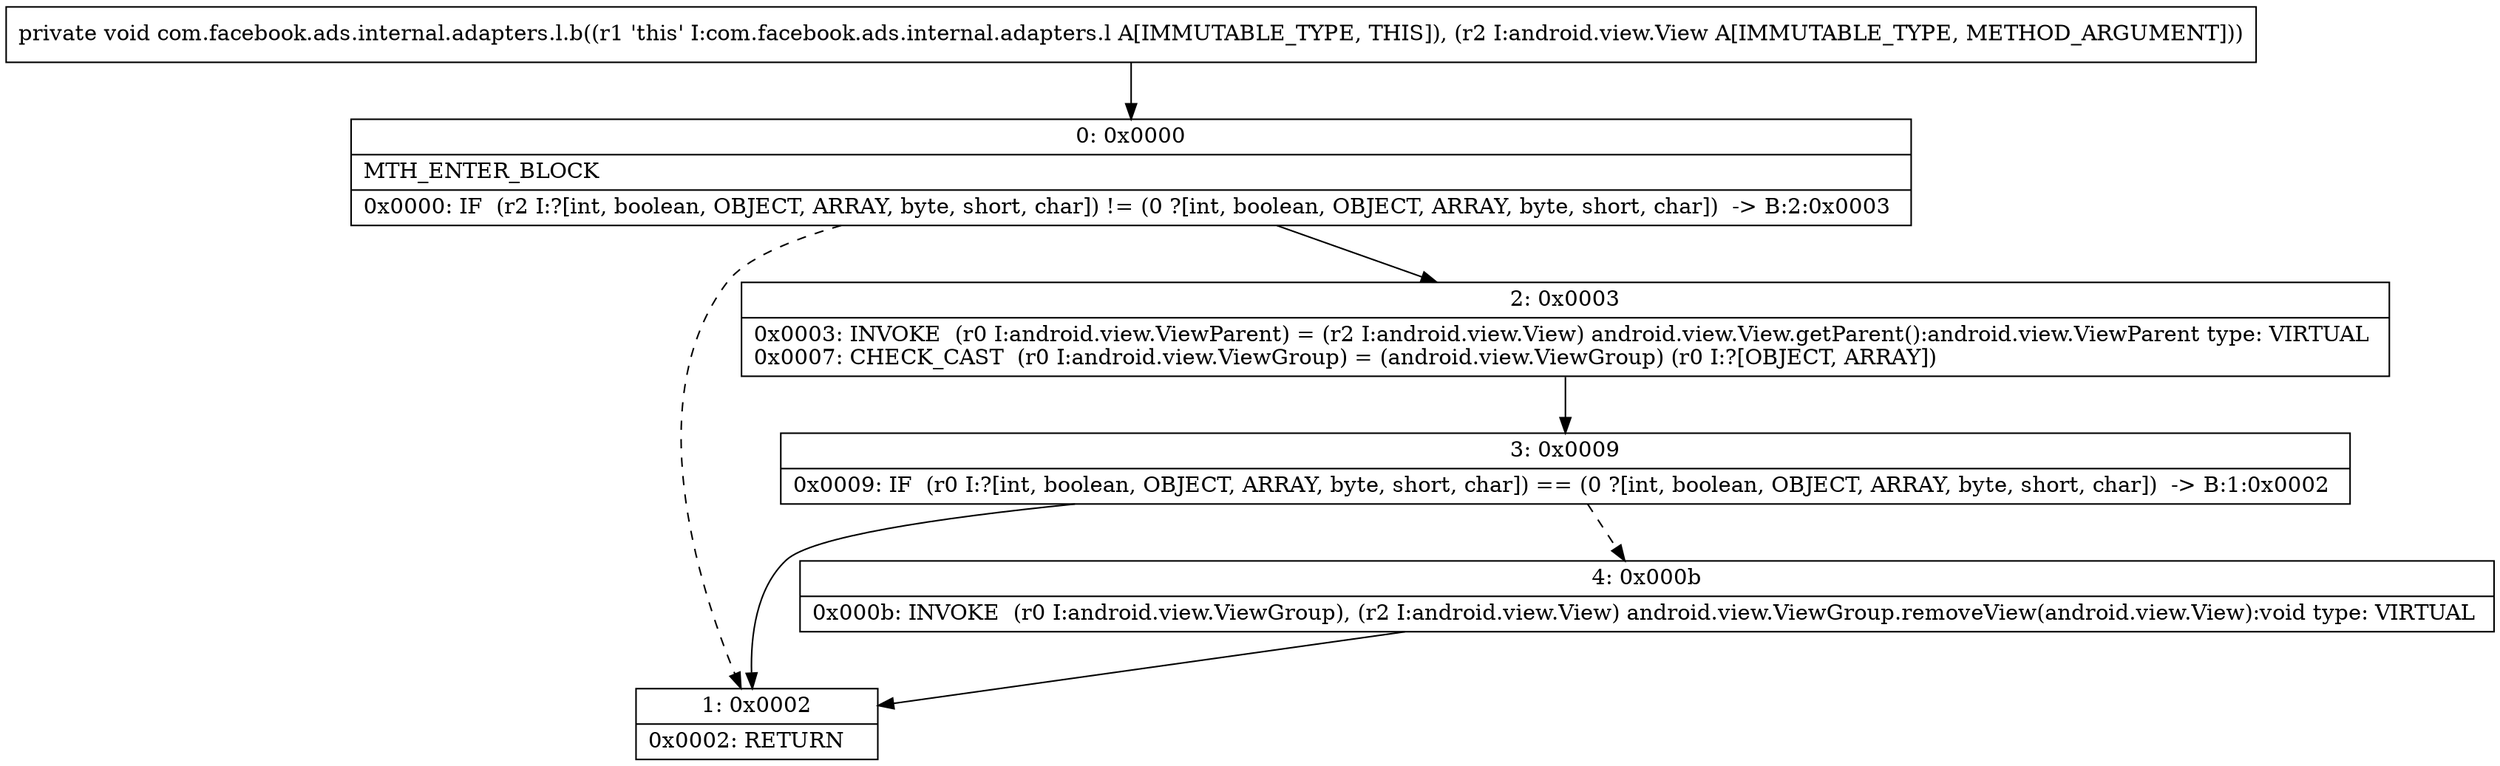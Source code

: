 digraph "CFG forcom.facebook.ads.internal.adapters.l.b(Landroid\/view\/View;)V" {
Node_0 [shape=record,label="{0\:\ 0x0000|MTH_ENTER_BLOCK\l|0x0000: IF  (r2 I:?[int, boolean, OBJECT, ARRAY, byte, short, char]) != (0 ?[int, boolean, OBJECT, ARRAY, byte, short, char])  \-\> B:2:0x0003 \l}"];
Node_1 [shape=record,label="{1\:\ 0x0002|0x0002: RETURN   \l}"];
Node_2 [shape=record,label="{2\:\ 0x0003|0x0003: INVOKE  (r0 I:android.view.ViewParent) = (r2 I:android.view.View) android.view.View.getParent():android.view.ViewParent type: VIRTUAL \l0x0007: CHECK_CAST  (r0 I:android.view.ViewGroup) = (android.view.ViewGroup) (r0 I:?[OBJECT, ARRAY]) \l}"];
Node_3 [shape=record,label="{3\:\ 0x0009|0x0009: IF  (r0 I:?[int, boolean, OBJECT, ARRAY, byte, short, char]) == (0 ?[int, boolean, OBJECT, ARRAY, byte, short, char])  \-\> B:1:0x0002 \l}"];
Node_4 [shape=record,label="{4\:\ 0x000b|0x000b: INVOKE  (r0 I:android.view.ViewGroup), (r2 I:android.view.View) android.view.ViewGroup.removeView(android.view.View):void type: VIRTUAL \l}"];
MethodNode[shape=record,label="{private void com.facebook.ads.internal.adapters.l.b((r1 'this' I:com.facebook.ads.internal.adapters.l A[IMMUTABLE_TYPE, THIS]), (r2 I:android.view.View A[IMMUTABLE_TYPE, METHOD_ARGUMENT])) }"];
MethodNode -> Node_0;
Node_0 -> Node_1[style=dashed];
Node_0 -> Node_2;
Node_2 -> Node_3;
Node_3 -> Node_1;
Node_3 -> Node_4[style=dashed];
Node_4 -> Node_1;
}

